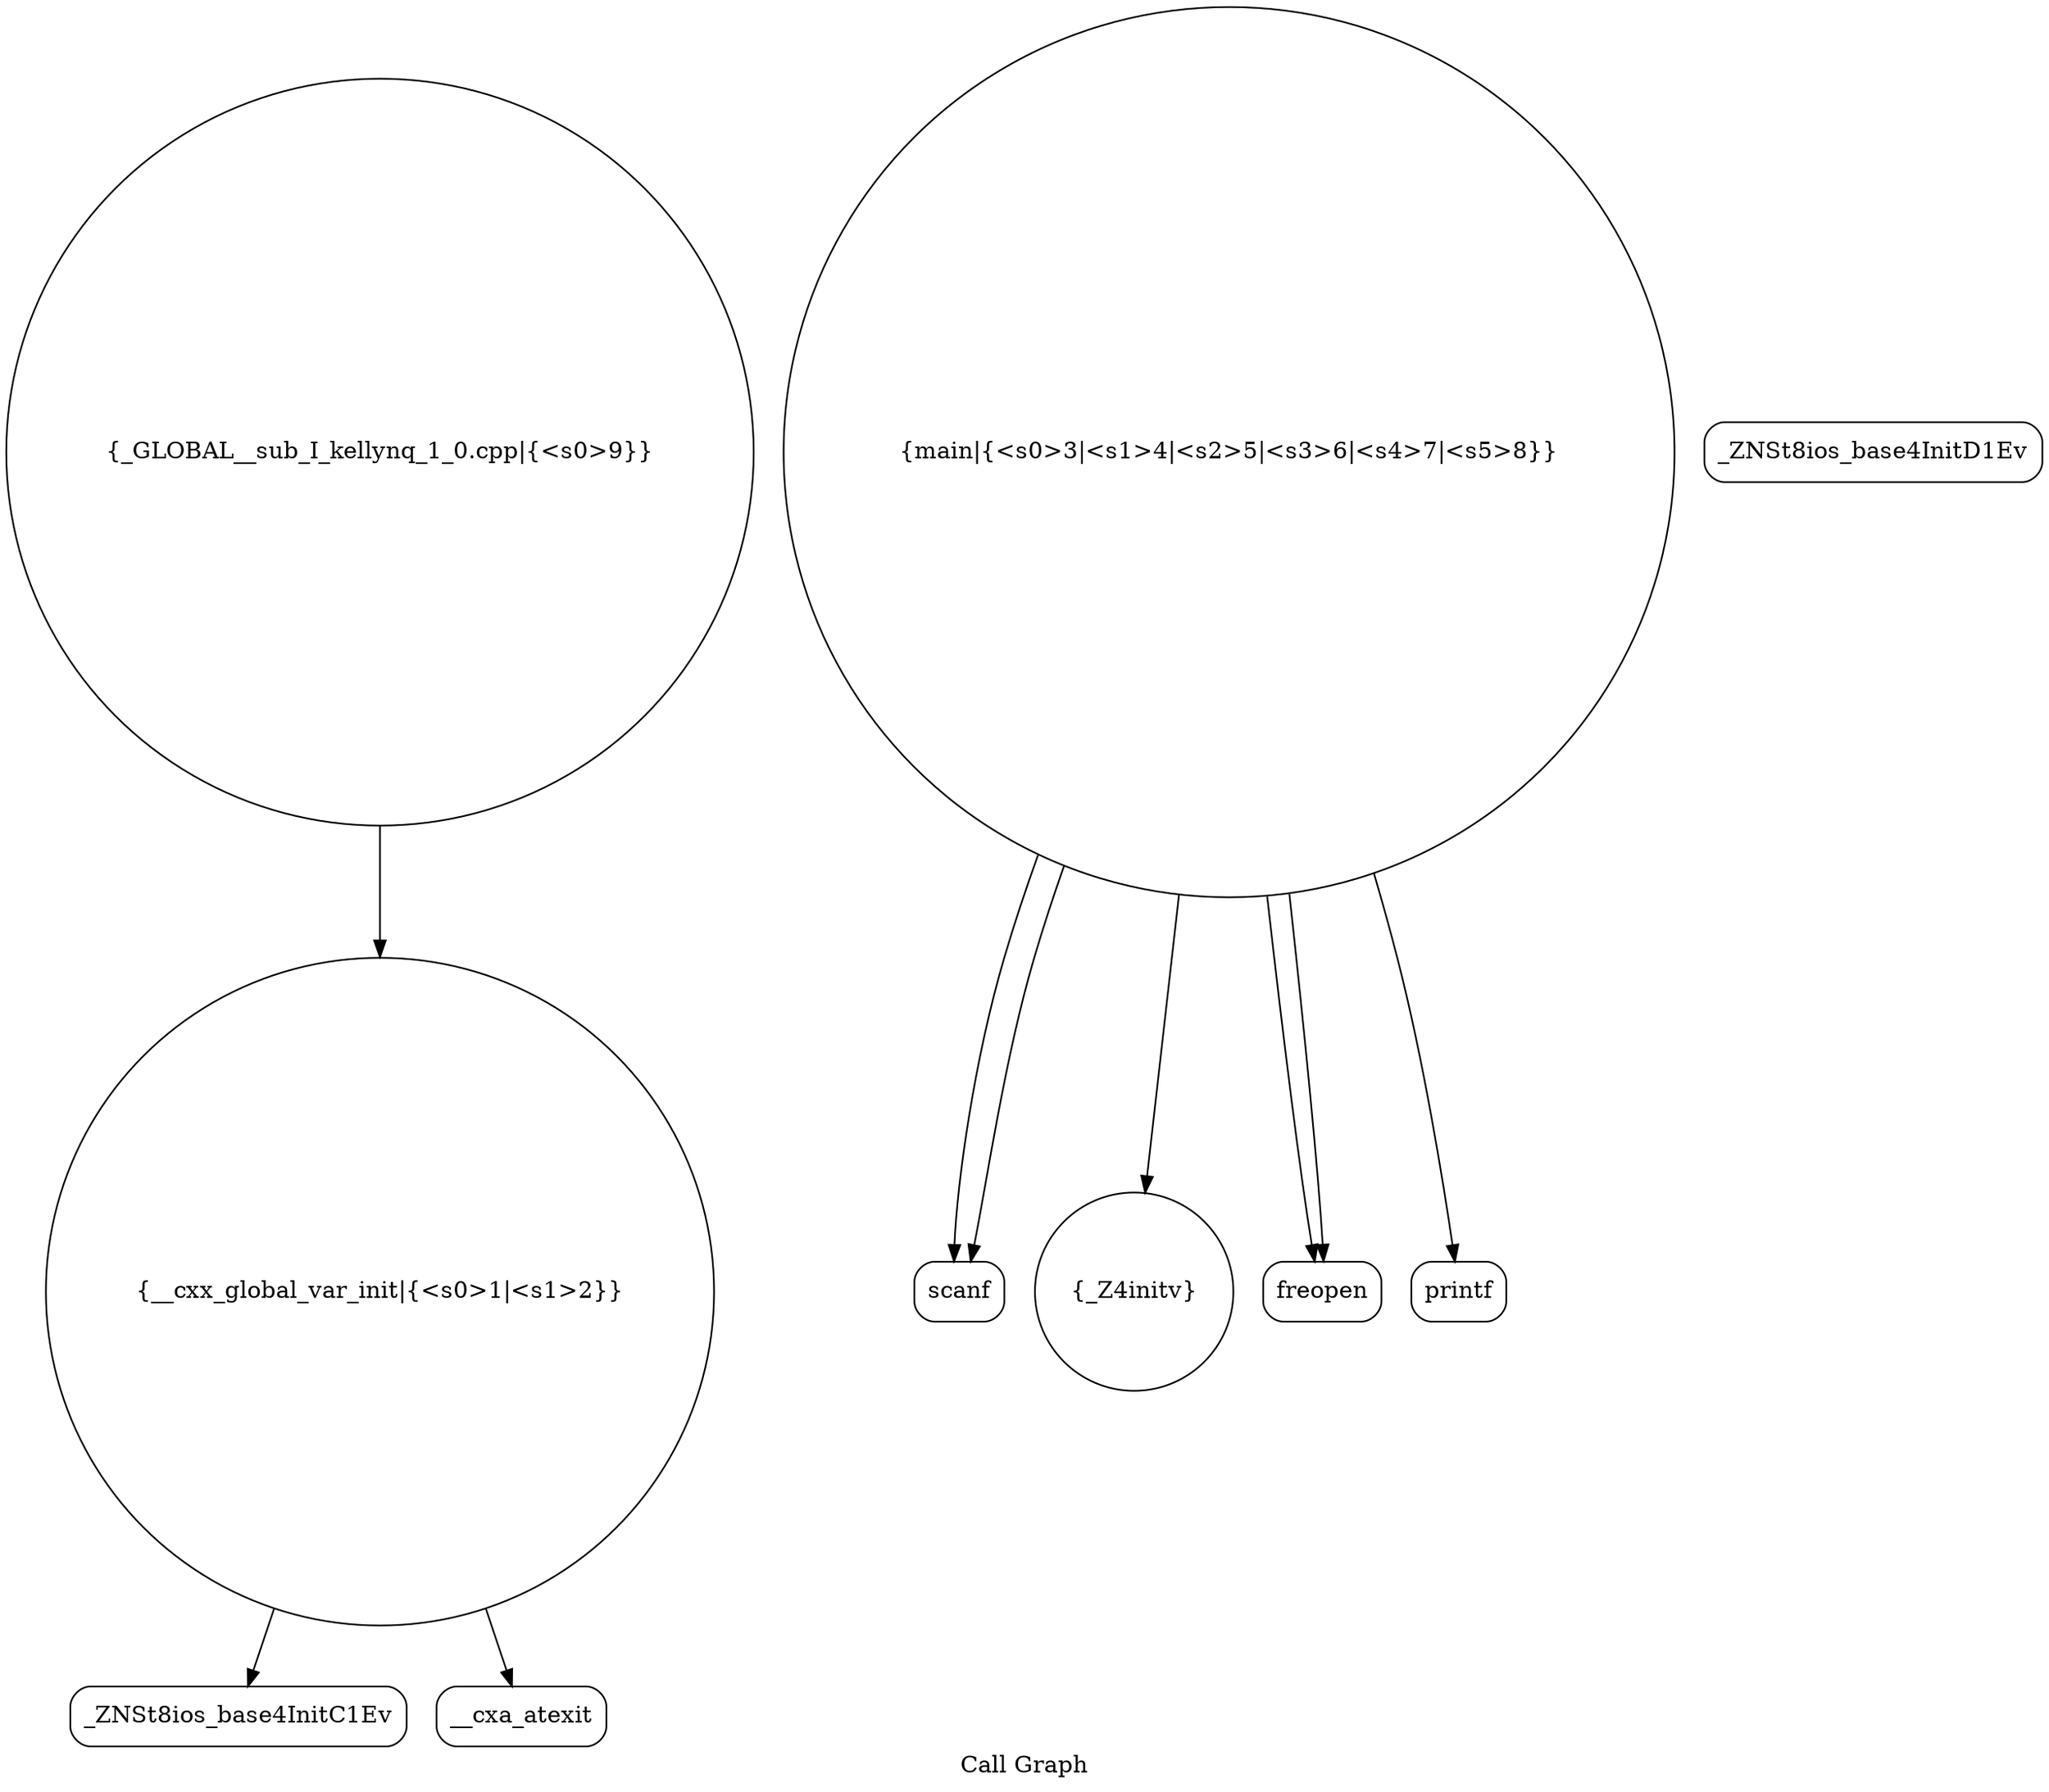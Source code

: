digraph "Call Graph" {
	label="Call Graph";

	Node0x56251e46caf0 [shape=record,shape=circle,label="{__cxx_global_var_init|{<s0>1|<s1>2}}"];
	Node0x56251e46caf0:s0 -> Node0x56251e46cf80[color=black];
	Node0x56251e46caf0:s1 -> Node0x56251e46d080[color=black];
	Node0x56251e46d280 [shape=record,shape=Mrecord,label="{scanf}"];
	Node0x56251e46d000 [shape=record,shape=Mrecord,label="{_ZNSt8ios_base4InitD1Ev}"];
	Node0x56251e46d380 [shape=record,shape=circle,label="{_GLOBAL__sub_I_kellynq_1_0.cpp|{<s0>9}}"];
	Node0x56251e46d380:s0 -> Node0x56251e46caf0[color=black];
	Node0x56251e46d100 [shape=record,shape=circle,label="{_Z4initv}"];
	Node0x56251e46d200 [shape=record,shape=Mrecord,label="{freopen}"];
	Node0x56251e46cf80 [shape=record,shape=Mrecord,label="{_ZNSt8ios_base4InitC1Ev}"];
	Node0x56251e46d300 [shape=record,shape=Mrecord,label="{printf}"];
	Node0x56251e46d080 [shape=record,shape=Mrecord,label="{__cxa_atexit}"];
	Node0x56251e46d180 [shape=record,shape=circle,label="{main|{<s0>3|<s1>4|<s2>5|<s3>6|<s4>7|<s5>8}}"];
	Node0x56251e46d180:s0 -> Node0x56251e46d200[color=black];
	Node0x56251e46d180:s1 -> Node0x56251e46d200[color=black];
	Node0x56251e46d180:s2 -> Node0x56251e46d100[color=black];
	Node0x56251e46d180:s3 -> Node0x56251e46d280[color=black];
	Node0x56251e46d180:s4 -> Node0x56251e46d280[color=black];
	Node0x56251e46d180:s5 -> Node0x56251e46d300[color=black];
}
